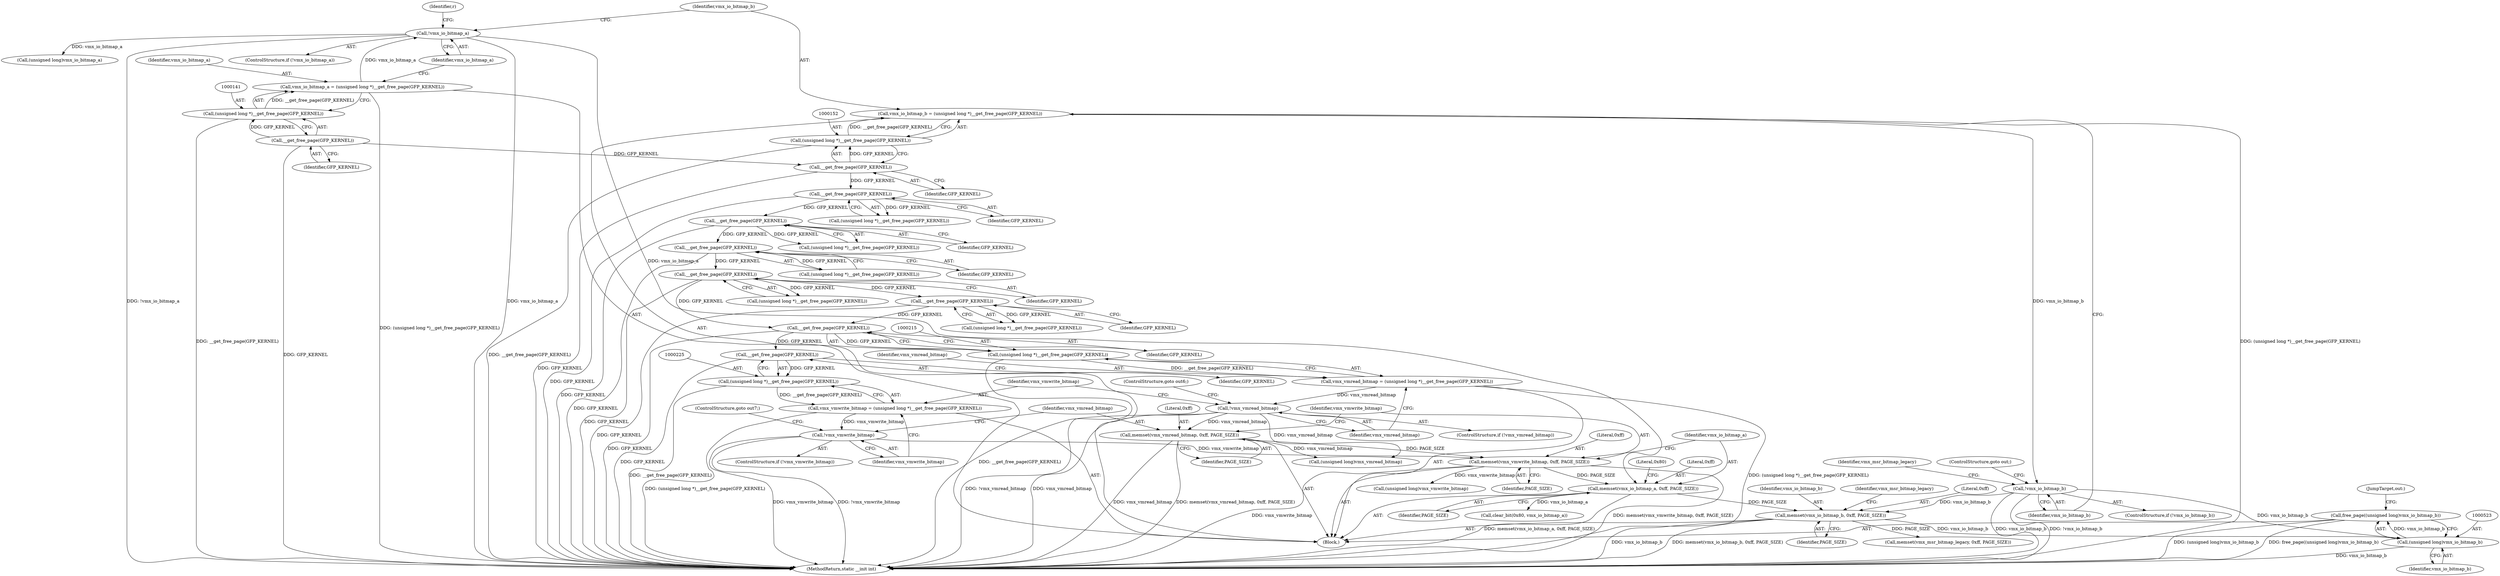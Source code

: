 digraph "0_linux_3ce424e45411cf5a13105e0386b6ecf6eeb4f66f@API" {
"1000521" [label="(Call,free_page((unsigned long)vmx_io_bitmap_b))"];
"1000522" [label="(Call,(unsigned long)vmx_io_bitmap_b)"];
"1000247" [label="(Call,memset(vmx_io_bitmap_b, 0xff, PAGE_SIZE))"];
"1000156" [label="(Call,!vmx_io_bitmap_b)"];
"1000149" [label="(Call,vmx_io_bitmap_b = (unsigned long *)__get_free_page(GFP_KERNEL))"];
"1000151" [label="(Call,(unsigned long *)__get_free_page(GFP_KERNEL))"];
"1000153" [label="(Call,__get_free_page(GFP_KERNEL))"];
"1000142" [label="(Call,__get_free_page(GFP_KERNEL))"];
"1000240" [label="(Call,memset(vmx_io_bitmap_a, 0xff, PAGE_SIZE))"];
"1000145" [label="(Call,!vmx_io_bitmap_a)"];
"1000138" [label="(Call,vmx_io_bitmap_a = (unsigned long *)__get_free_page(GFP_KERNEL))"];
"1000140" [label="(Call,(unsigned long *)__get_free_page(GFP_KERNEL))"];
"1000236" [label="(Call,memset(vmx_vmwrite_bitmap, 0xff, PAGE_SIZE))"];
"1000229" [label="(Call,!vmx_vmwrite_bitmap)"];
"1000222" [label="(Call,vmx_vmwrite_bitmap = (unsigned long *)__get_free_page(GFP_KERNEL))"];
"1000224" [label="(Call,(unsigned long *)__get_free_page(GFP_KERNEL))"];
"1000226" [label="(Call,__get_free_page(GFP_KERNEL))"];
"1000216" [label="(Call,__get_free_page(GFP_KERNEL))"];
"1000193" [label="(Call,__get_free_page(GFP_KERNEL))"];
"1000183" [label="(Call,__get_free_page(GFP_KERNEL))"];
"1000173" [label="(Call,__get_free_page(GFP_KERNEL))"];
"1000163" [label="(Call,__get_free_page(GFP_KERNEL))"];
"1000206" [label="(Call,__get_free_page(GFP_KERNEL))"];
"1000232" [label="(Call,memset(vmx_vmread_bitmap, 0xff, PAGE_SIZE))"];
"1000219" [label="(Call,!vmx_vmread_bitmap)"];
"1000212" [label="(Call,vmx_vmread_bitmap = (unsigned long *)__get_free_page(GFP_KERNEL))"];
"1000214" [label="(Call,(unsigned long *)__get_free_page(GFP_KERNEL))"];
"1000193" [label="(Call,__get_free_page(GFP_KERNEL))"];
"1000160" [label="(Identifier,vmx_msr_bitmap_legacy)"];
"1000173" [label="(Call,__get_free_page(GFP_KERNEL))"];
"1000139" [label="(Identifier,vmx_io_bitmap_a)"];
"1000521" [label="(Call,free_page((unsigned long)vmx_io_bitmap_b))"];
"1000222" [label="(Call,vmx_vmwrite_bitmap = (unsigned long *)__get_free_page(GFP_KERNEL))"];
"1000216" [label="(Call,__get_free_page(GFP_KERNEL))"];
"1000242" [label="(Literal,0xff)"];
"1000174" [label="(Identifier,GFP_KERNEL)"];
"1000149" [label="(Call,vmx_io_bitmap_b = (unsigned long *)__get_free_page(GFP_KERNEL))"];
"1000522" [label="(Call,(unsigned long)vmx_io_bitmap_b)"];
"1000226" [label="(Call,__get_free_page(GFP_KERNEL))"];
"1000214" [label="(Call,(unsigned long *)__get_free_page(GFP_KERNEL))"];
"1000220" [label="(Identifier,vmx_vmread_bitmap)"];
"1000223" [label="(Identifier,vmx_vmwrite_bitmap)"];
"1000238" [label="(Literal,0xff)"];
"1000206" [label="(Call,__get_free_page(GFP_KERNEL))"];
"1000490" [label="(Call,(unsigned long)vmx_vmread_bitmap)"];
"1000231" [label="(ControlStructure,goto out7;)"];
"1000194" [label="(Identifier,GFP_KERNEL)"];
"1000236" [label="(Call,memset(vmx_vmwrite_bitmap, 0xff, PAGE_SIZE))"];
"1000251" [label="(Call,memset(vmx_msr_bitmap_legacy, 0xff, PAGE_SIZE))"];
"1000154" [label="(Identifier,GFP_KERNEL)"];
"1000111" [label="(Block,)"];
"1000217" [label="(Identifier,GFP_KERNEL)"];
"1000148" [label="(Identifier,r)"];
"1000235" [label="(Identifier,PAGE_SIZE)"];
"1000213" [label="(Identifier,vmx_vmread_bitmap)"];
"1000156" [label="(Call,!vmx_io_bitmap_b)"];
"1000184" [label="(Identifier,GFP_KERNEL)"];
"1000145" [label="(Call,!vmx_io_bitmap_a)"];
"1000140" [label="(Call,(unsigned long *)__get_free_page(GFP_KERNEL))"];
"1000250" [label="(Identifier,PAGE_SIZE)"];
"1000161" [label="(Call,(unsigned long *)__get_free_page(GFP_KERNEL))"];
"1000249" [label="(Literal,0xff)"];
"1000212" [label="(Call,vmx_vmread_bitmap = (unsigned long *)__get_free_page(GFP_KERNEL))"];
"1000239" [label="(Identifier,PAGE_SIZE)"];
"1000191" [label="(Call,(unsigned long *)__get_free_page(GFP_KERNEL))"];
"1000230" [label="(Identifier,vmx_vmwrite_bitmap)"];
"1000218" [label="(ControlStructure,if (!vmx_vmread_bitmap))"];
"1000221" [label="(ControlStructure,goto out6;)"];
"1000151" [label="(Call,(unsigned long *)__get_free_page(GFP_KERNEL))"];
"1000229" [label="(Call,!vmx_vmwrite_bitmap)"];
"1000244" [label="(Call,clear_bit(0x80, vmx_io_bitmap_a))"];
"1000241" [label="(Identifier,vmx_io_bitmap_a)"];
"1000527" [label="(Call,(unsigned long)vmx_io_bitmap_a)"];
"1000153" [label="(Call,__get_free_page(GFP_KERNEL))"];
"1000233" [label="(Identifier,vmx_vmread_bitmap)"];
"1000219" [label="(Call,!vmx_vmread_bitmap)"];
"1000525" [label="(JumpTarget,out:)"];
"1000207" [label="(Identifier,GFP_KERNEL)"];
"1000232" [label="(Call,memset(vmx_vmread_bitmap, 0xff, PAGE_SIZE))"];
"1000150" [label="(Identifier,vmx_io_bitmap_b)"];
"1000143" [label="(Identifier,GFP_KERNEL)"];
"1000245" [label="(Literal,0x80)"];
"1000224" [label="(Call,(unsigned long *)__get_free_page(GFP_KERNEL))"];
"1000532" [label="(MethodReturn,static __init int)"];
"1000144" [label="(ControlStructure,if (!vmx_io_bitmap_a))"];
"1000204" [label="(Call,(unsigned long *)__get_free_page(GFP_KERNEL))"];
"1000183" [label="(Call,__get_free_page(GFP_KERNEL))"];
"1000247" [label="(Call,memset(vmx_io_bitmap_b, 0xff, PAGE_SIZE))"];
"1000138" [label="(Call,vmx_io_bitmap_a = (unsigned long *)__get_free_page(GFP_KERNEL))"];
"1000234" [label="(Literal,0xff)"];
"1000163" [label="(Call,__get_free_page(GFP_KERNEL))"];
"1000248" [label="(Identifier,vmx_io_bitmap_b)"];
"1000240" [label="(Call,memset(vmx_io_bitmap_a, 0xff, PAGE_SIZE))"];
"1000524" [label="(Identifier,vmx_io_bitmap_b)"];
"1000158" [label="(ControlStructure,goto out;)"];
"1000157" [label="(Identifier,vmx_io_bitmap_b)"];
"1000228" [label="(ControlStructure,if (!vmx_vmwrite_bitmap))"];
"1000142" [label="(Call,__get_free_page(GFP_KERNEL))"];
"1000252" [label="(Identifier,vmx_msr_bitmap_legacy)"];
"1000237" [label="(Identifier,vmx_vmwrite_bitmap)"];
"1000227" [label="(Identifier,GFP_KERNEL)"];
"1000146" [label="(Identifier,vmx_io_bitmap_a)"];
"1000171" [label="(Call,(unsigned long *)__get_free_page(GFP_KERNEL))"];
"1000181" [label="(Call,(unsigned long *)__get_free_page(GFP_KERNEL))"];
"1000155" [label="(ControlStructure,if (!vmx_io_bitmap_b))"];
"1000485" [label="(Call,(unsigned long)vmx_vmwrite_bitmap)"];
"1000164" [label="(Identifier,GFP_KERNEL)"];
"1000243" [label="(Identifier,PAGE_SIZE)"];
"1000521" -> "1000111"  [label="AST: "];
"1000521" -> "1000522"  [label="CFG: "];
"1000522" -> "1000521"  [label="AST: "];
"1000525" -> "1000521"  [label="CFG: "];
"1000521" -> "1000532"  [label="DDG: (unsigned long)vmx_io_bitmap_b"];
"1000521" -> "1000532"  [label="DDG: free_page((unsigned long)vmx_io_bitmap_b)"];
"1000522" -> "1000521"  [label="DDG: vmx_io_bitmap_b"];
"1000522" -> "1000524"  [label="CFG: "];
"1000523" -> "1000522"  [label="AST: "];
"1000524" -> "1000522"  [label="AST: "];
"1000522" -> "1000532"  [label="DDG: vmx_io_bitmap_b"];
"1000247" -> "1000522"  [label="DDG: vmx_io_bitmap_b"];
"1000156" -> "1000522"  [label="DDG: vmx_io_bitmap_b"];
"1000247" -> "1000111"  [label="AST: "];
"1000247" -> "1000250"  [label="CFG: "];
"1000248" -> "1000247"  [label="AST: "];
"1000249" -> "1000247"  [label="AST: "];
"1000250" -> "1000247"  [label="AST: "];
"1000252" -> "1000247"  [label="CFG: "];
"1000247" -> "1000532"  [label="DDG: vmx_io_bitmap_b"];
"1000247" -> "1000532"  [label="DDG: memset(vmx_io_bitmap_b, 0xff, PAGE_SIZE)"];
"1000156" -> "1000247"  [label="DDG: vmx_io_bitmap_b"];
"1000240" -> "1000247"  [label="DDG: PAGE_SIZE"];
"1000247" -> "1000251"  [label="DDG: PAGE_SIZE"];
"1000156" -> "1000155"  [label="AST: "];
"1000156" -> "1000157"  [label="CFG: "];
"1000157" -> "1000156"  [label="AST: "];
"1000158" -> "1000156"  [label="CFG: "];
"1000160" -> "1000156"  [label="CFG: "];
"1000156" -> "1000532"  [label="DDG: vmx_io_bitmap_b"];
"1000156" -> "1000532"  [label="DDG: !vmx_io_bitmap_b"];
"1000149" -> "1000156"  [label="DDG: vmx_io_bitmap_b"];
"1000149" -> "1000111"  [label="AST: "];
"1000149" -> "1000151"  [label="CFG: "];
"1000150" -> "1000149"  [label="AST: "];
"1000151" -> "1000149"  [label="AST: "];
"1000157" -> "1000149"  [label="CFG: "];
"1000149" -> "1000532"  [label="DDG: (unsigned long *)__get_free_page(GFP_KERNEL)"];
"1000151" -> "1000149"  [label="DDG: __get_free_page(GFP_KERNEL)"];
"1000151" -> "1000153"  [label="CFG: "];
"1000152" -> "1000151"  [label="AST: "];
"1000153" -> "1000151"  [label="AST: "];
"1000151" -> "1000532"  [label="DDG: __get_free_page(GFP_KERNEL)"];
"1000153" -> "1000151"  [label="DDG: GFP_KERNEL"];
"1000153" -> "1000154"  [label="CFG: "];
"1000154" -> "1000153"  [label="AST: "];
"1000153" -> "1000532"  [label="DDG: GFP_KERNEL"];
"1000142" -> "1000153"  [label="DDG: GFP_KERNEL"];
"1000153" -> "1000163"  [label="DDG: GFP_KERNEL"];
"1000142" -> "1000140"  [label="AST: "];
"1000142" -> "1000143"  [label="CFG: "];
"1000143" -> "1000142"  [label="AST: "];
"1000140" -> "1000142"  [label="CFG: "];
"1000142" -> "1000532"  [label="DDG: GFP_KERNEL"];
"1000142" -> "1000140"  [label="DDG: GFP_KERNEL"];
"1000240" -> "1000111"  [label="AST: "];
"1000240" -> "1000243"  [label="CFG: "];
"1000241" -> "1000240"  [label="AST: "];
"1000242" -> "1000240"  [label="AST: "];
"1000243" -> "1000240"  [label="AST: "];
"1000245" -> "1000240"  [label="CFG: "];
"1000240" -> "1000532"  [label="DDG: memset(vmx_io_bitmap_a, 0xff, PAGE_SIZE)"];
"1000145" -> "1000240"  [label="DDG: vmx_io_bitmap_a"];
"1000236" -> "1000240"  [label="DDG: PAGE_SIZE"];
"1000240" -> "1000244"  [label="DDG: vmx_io_bitmap_a"];
"1000145" -> "1000144"  [label="AST: "];
"1000145" -> "1000146"  [label="CFG: "];
"1000146" -> "1000145"  [label="AST: "];
"1000148" -> "1000145"  [label="CFG: "];
"1000150" -> "1000145"  [label="CFG: "];
"1000145" -> "1000532"  [label="DDG: !vmx_io_bitmap_a"];
"1000145" -> "1000532"  [label="DDG: vmx_io_bitmap_a"];
"1000138" -> "1000145"  [label="DDG: vmx_io_bitmap_a"];
"1000145" -> "1000527"  [label="DDG: vmx_io_bitmap_a"];
"1000138" -> "1000111"  [label="AST: "];
"1000138" -> "1000140"  [label="CFG: "];
"1000139" -> "1000138"  [label="AST: "];
"1000140" -> "1000138"  [label="AST: "];
"1000146" -> "1000138"  [label="CFG: "];
"1000138" -> "1000532"  [label="DDG: (unsigned long *)__get_free_page(GFP_KERNEL)"];
"1000140" -> "1000138"  [label="DDG: __get_free_page(GFP_KERNEL)"];
"1000141" -> "1000140"  [label="AST: "];
"1000140" -> "1000532"  [label="DDG: __get_free_page(GFP_KERNEL)"];
"1000236" -> "1000111"  [label="AST: "];
"1000236" -> "1000239"  [label="CFG: "];
"1000237" -> "1000236"  [label="AST: "];
"1000238" -> "1000236"  [label="AST: "];
"1000239" -> "1000236"  [label="AST: "];
"1000241" -> "1000236"  [label="CFG: "];
"1000236" -> "1000532"  [label="DDG: vmx_vmwrite_bitmap"];
"1000236" -> "1000532"  [label="DDG: memset(vmx_vmwrite_bitmap, 0xff, PAGE_SIZE)"];
"1000229" -> "1000236"  [label="DDG: vmx_vmwrite_bitmap"];
"1000232" -> "1000236"  [label="DDG: PAGE_SIZE"];
"1000236" -> "1000485"  [label="DDG: vmx_vmwrite_bitmap"];
"1000229" -> "1000228"  [label="AST: "];
"1000229" -> "1000230"  [label="CFG: "];
"1000230" -> "1000229"  [label="AST: "];
"1000231" -> "1000229"  [label="CFG: "];
"1000233" -> "1000229"  [label="CFG: "];
"1000229" -> "1000532"  [label="DDG: !vmx_vmwrite_bitmap"];
"1000229" -> "1000532"  [label="DDG: vmx_vmwrite_bitmap"];
"1000222" -> "1000229"  [label="DDG: vmx_vmwrite_bitmap"];
"1000222" -> "1000111"  [label="AST: "];
"1000222" -> "1000224"  [label="CFG: "];
"1000223" -> "1000222"  [label="AST: "];
"1000224" -> "1000222"  [label="AST: "];
"1000230" -> "1000222"  [label="CFG: "];
"1000222" -> "1000532"  [label="DDG: (unsigned long *)__get_free_page(GFP_KERNEL)"];
"1000224" -> "1000222"  [label="DDG: __get_free_page(GFP_KERNEL)"];
"1000224" -> "1000226"  [label="CFG: "];
"1000225" -> "1000224"  [label="AST: "];
"1000226" -> "1000224"  [label="AST: "];
"1000224" -> "1000532"  [label="DDG: __get_free_page(GFP_KERNEL)"];
"1000226" -> "1000224"  [label="DDG: GFP_KERNEL"];
"1000226" -> "1000227"  [label="CFG: "];
"1000227" -> "1000226"  [label="AST: "];
"1000226" -> "1000532"  [label="DDG: GFP_KERNEL"];
"1000216" -> "1000226"  [label="DDG: GFP_KERNEL"];
"1000216" -> "1000214"  [label="AST: "];
"1000216" -> "1000217"  [label="CFG: "];
"1000217" -> "1000216"  [label="AST: "];
"1000214" -> "1000216"  [label="CFG: "];
"1000216" -> "1000532"  [label="DDG: GFP_KERNEL"];
"1000216" -> "1000214"  [label="DDG: GFP_KERNEL"];
"1000193" -> "1000216"  [label="DDG: GFP_KERNEL"];
"1000206" -> "1000216"  [label="DDG: GFP_KERNEL"];
"1000193" -> "1000191"  [label="AST: "];
"1000193" -> "1000194"  [label="CFG: "];
"1000194" -> "1000193"  [label="AST: "];
"1000191" -> "1000193"  [label="CFG: "];
"1000193" -> "1000532"  [label="DDG: GFP_KERNEL"];
"1000193" -> "1000191"  [label="DDG: GFP_KERNEL"];
"1000183" -> "1000193"  [label="DDG: GFP_KERNEL"];
"1000193" -> "1000206"  [label="DDG: GFP_KERNEL"];
"1000183" -> "1000181"  [label="AST: "];
"1000183" -> "1000184"  [label="CFG: "];
"1000184" -> "1000183"  [label="AST: "];
"1000181" -> "1000183"  [label="CFG: "];
"1000183" -> "1000532"  [label="DDG: GFP_KERNEL"];
"1000183" -> "1000181"  [label="DDG: GFP_KERNEL"];
"1000173" -> "1000183"  [label="DDG: GFP_KERNEL"];
"1000173" -> "1000171"  [label="AST: "];
"1000173" -> "1000174"  [label="CFG: "];
"1000174" -> "1000173"  [label="AST: "];
"1000171" -> "1000173"  [label="CFG: "];
"1000173" -> "1000532"  [label="DDG: GFP_KERNEL"];
"1000173" -> "1000171"  [label="DDG: GFP_KERNEL"];
"1000163" -> "1000173"  [label="DDG: GFP_KERNEL"];
"1000163" -> "1000161"  [label="AST: "];
"1000163" -> "1000164"  [label="CFG: "];
"1000164" -> "1000163"  [label="AST: "];
"1000161" -> "1000163"  [label="CFG: "];
"1000163" -> "1000532"  [label="DDG: GFP_KERNEL"];
"1000163" -> "1000161"  [label="DDG: GFP_KERNEL"];
"1000206" -> "1000204"  [label="AST: "];
"1000206" -> "1000207"  [label="CFG: "];
"1000207" -> "1000206"  [label="AST: "];
"1000204" -> "1000206"  [label="CFG: "];
"1000206" -> "1000532"  [label="DDG: GFP_KERNEL"];
"1000206" -> "1000204"  [label="DDG: GFP_KERNEL"];
"1000232" -> "1000111"  [label="AST: "];
"1000232" -> "1000235"  [label="CFG: "];
"1000233" -> "1000232"  [label="AST: "];
"1000234" -> "1000232"  [label="AST: "];
"1000235" -> "1000232"  [label="AST: "];
"1000237" -> "1000232"  [label="CFG: "];
"1000232" -> "1000532"  [label="DDG: vmx_vmread_bitmap"];
"1000232" -> "1000532"  [label="DDG: memset(vmx_vmread_bitmap, 0xff, PAGE_SIZE)"];
"1000219" -> "1000232"  [label="DDG: vmx_vmread_bitmap"];
"1000232" -> "1000490"  [label="DDG: vmx_vmread_bitmap"];
"1000219" -> "1000218"  [label="AST: "];
"1000219" -> "1000220"  [label="CFG: "];
"1000220" -> "1000219"  [label="AST: "];
"1000221" -> "1000219"  [label="CFG: "];
"1000223" -> "1000219"  [label="CFG: "];
"1000219" -> "1000532"  [label="DDG: !vmx_vmread_bitmap"];
"1000219" -> "1000532"  [label="DDG: vmx_vmread_bitmap"];
"1000212" -> "1000219"  [label="DDG: vmx_vmread_bitmap"];
"1000219" -> "1000490"  [label="DDG: vmx_vmread_bitmap"];
"1000212" -> "1000111"  [label="AST: "];
"1000212" -> "1000214"  [label="CFG: "];
"1000213" -> "1000212"  [label="AST: "];
"1000214" -> "1000212"  [label="AST: "];
"1000220" -> "1000212"  [label="CFG: "];
"1000212" -> "1000532"  [label="DDG: (unsigned long *)__get_free_page(GFP_KERNEL)"];
"1000214" -> "1000212"  [label="DDG: __get_free_page(GFP_KERNEL)"];
"1000215" -> "1000214"  [label="AST: "];
"1000214" -> "1000532"  [label="DDG: __get_free_page(GFP_KERNEL)"];
}
